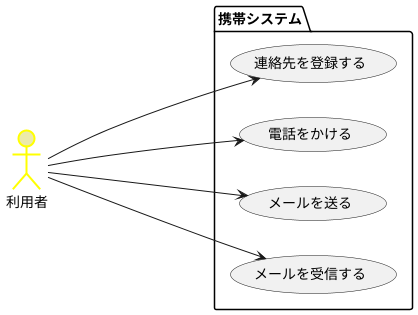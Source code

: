 @startuml ユースケース図
    left to right direction
actor 利用者 #eceaaa;line:Yellow;line.bold;
package 携帯システム {
usecase 連絡先を登録する
usecase 電話をかける
usecase メールを送る
usecase メールを受信する
}
利用者 ----> 連絡先を登録する
利用者 ----> 電話をかける
利用者 ----> メールを送る 
利用者 ----> メールを受信する
@enduml